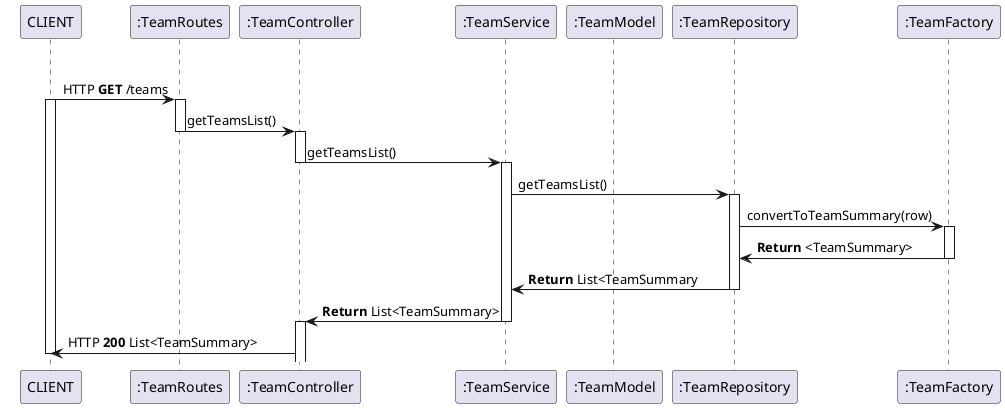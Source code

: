 @startuml
'https://plantuml.com/sequence-diagram

skinparam MaxMessageSize 350
participant "CLIENT" as Client
participant ":TeamRoutes" as Routing
participant ":TeamController" as Controller
participant ":TeamService" as Service
participant ":TeamModel" as Model
participant ":TeamRepository" as Repository
participant ":TeamFactory" as Factory

group HTTP GET /users/:id
    Client-> Routing    : HTTP **GET** /teams
    activate Client
    activate Routing


    Routing-> Controller    : getTeamsList()
    deactivate
    activate Controller

   Controller -> Service: getTeamsList()
   deactivate Controller
   activate Service

   Service -> Repository: getTeamsList()
   activate Repository
   Repository -> Factory: convertToTeamSummary(row)
   activate Factory
   Factory -> Repository: **Return** <TeamSummary>
   deactivate Factory
   Repository -> Service: **Return** List<TeamSummary
   deactivate Repository

   Service -> Controller: **Return** List<TeamSummary>
   deactivate Service

   activate Controller
   Controller -> Client    : HTTP **200** List<TeamSummary>
   deactivate Client
@enduml